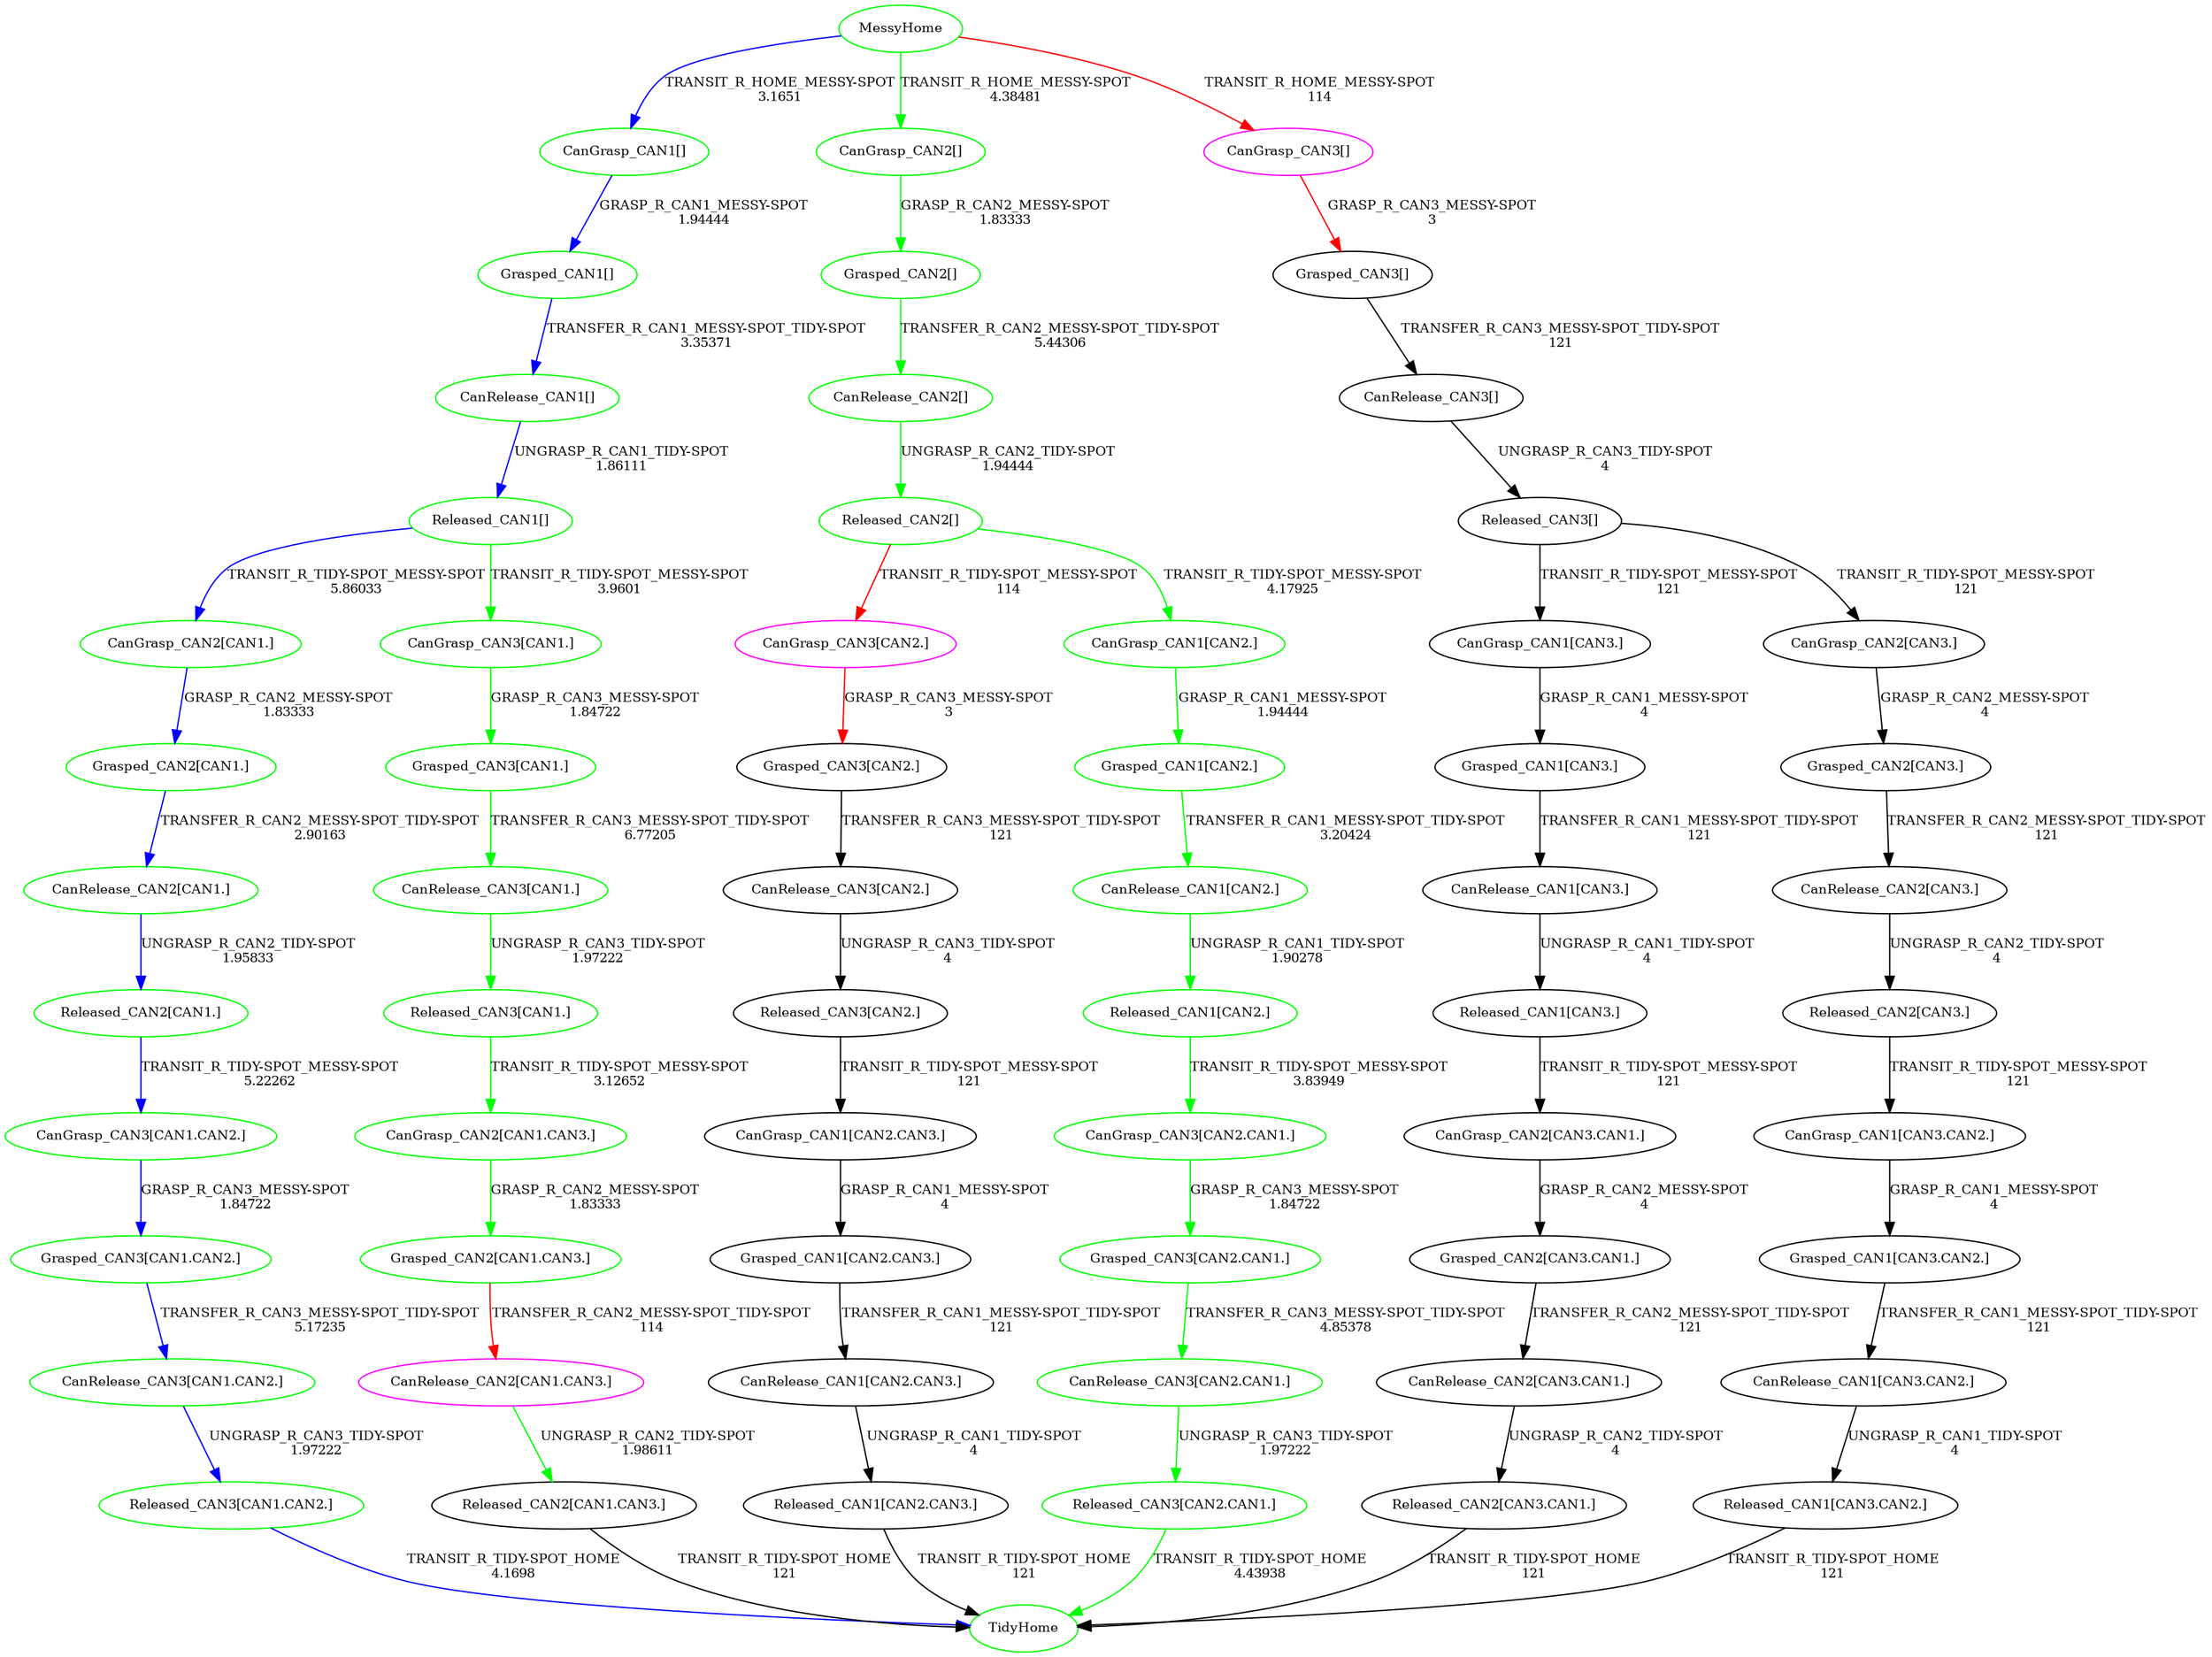 digraph G {
0[label="MessyHome",fontsize="10",color="green"];
1[label="TidyHome",fontsize="10",color="green"];
2[label="CanGrasp_CAN1[]",fontsize="10",color="green"];
3[label="Grasped_CAN1[]",fontsize="10",color="green"];
4[label="CanRelease_CAN1[]",fontsize="10",color="green"];
5[label="Released_CAN1[]",fontsize="10",color="green"];
6[label="CanGrasp_CAN2[CAN1.]",fontsize="10",color="green"];
7[label="Grasped_CAN2[CAN1.]",fontsize="10",color="green"];
8[label="CanRelease_CAN2[CAN1.]",fontsize="10",color="green"];
9[label="Released_CAN2[CAN1.]",fontsize="10",color="green"];
10[label="CanGrasp_CAN3[CAN1.CAN2.]",fontsize="10",color="green"];
11[label="Grasped_CAN3[CAN1.CAN2.]",fontsize="10",color="green"];
12[label="CanRelease_CAN3[CAN1.CAN2.]",fontsize="10",color="green"];
13[label="Released_CAN3[CAN1.CAN2.]",fontsize="10",color="green"];
14[label="CanGrasp_CAN3[CAN1.]",fontsize="10",color="green"];
15[label="Grasped_CAN3[CAN1.]",fontsize="10",color="green"];
16[label="CanRelease_CAN3[CAN1.]",fontsize="10",color="green"];
17[label="Released_CAN3[CAN1.]",fontsize="10",color="green"];
18[label="CanGrasp_CAN2[CAN1.CAN3.]",fontsize="10",color="green"];
19[label="Grasped_CAN2[CAN1.CAN3.]",fontsize="10",color="green"];
20[label="CanRelease_CAN2[CAN1.CAN3.]",fontsize="10",color="magenta"];
21[label="Released_CAN2[CAN1.CAN3.]",fontsize="10"];
22[label="CanGrasp_CAN2[]",fontsize="10",color="green"];
23[label="Grasped_CAN2[]",fontsize="10",color="green"];
24[label="CanRelease_CAN2[]",fontsize="10",color="green"];
25[label="Released_CAN2[]",fontsize="10",color="green"];
26[label="CanGrasp_CAN3[CAN2.]",fontsize="10",color="magenta"];
27[label="Grasped_CAN3[CAN2.]",fontsize="10"];
28[label="CanRelease_CAN3[CAN2.]",fontsize="10"];
29[label="Released_CAN3[CAN2.]",fontsize="10"];
30[label="CanGrasp_CAN1[CAN2.CAN3.]",fontsize="10"];
31[label="Grasped_CAN1[CAN2.CAN3.]",fontsize="10"];
32[label="CanRelease_CAN1[CAN2.CAN3.]",fontsize="10"];
33[label="Released_CAN1[CAN2.CAN3.]",fontsize="10"];
34[label="CanGrasp_CAN1[CAN2.]",fontsize="10",color="green"];
35[label="Grasped_CAN1[CAN2.]",fontsize="10",color="green"];
36[label="CanRelease_CAN1[CAN2.]",fontsize="10",color="green"];
37[label="Released_CAN1[CAN2.]",fontsize="10",color="green"];
38[label="CanGrasp_CAN3[CAN2.CAN1.]",fontsize="10",color="green"];
39[label="Grasped_CAN3[CAN2.CAN1.]",fontsize="10",color="green"];
40[label="CanRelease_CAN3[CAN2.CAN1.]",fontsize="10",color="green"];
41[label="Released_CAN3[CAN2.CAN1.]",fontsize="10",color="green"];
42[label="CanGrasp_CAN3[]",fontsize="10",color="magenta"];
43[label="Grasped_CAN3[]",fontsize="10"];
44[label="CanRelease_CAN3[]",fontsize="10"];
45[label="Released_CAN3[]",fontsize="10"];
46[label="CanGrasp_CAN1[CAN3.]",fontsize="10"];
47[label="Grasped_CAN1[CAN3.]",fontsize="10"];
48[label="CanRelease_CAN1[CAN3.]",fontsize="10"];
49[label="Released_CAN1[CAN3.]",fontsize="10"];
50[label="CanGrasp_CAN2[CAN3.CAN1.]",fontsize="10"];
51[label="Grasped_CAN2[CAN3.CAN1.]",fontsize="10"];
52[label="CanRelease_CAN2[CAN3.CAN1.]",fontsize="10"];
53[label="Released_CAN2[CAN3.CAN1.]",fontsize="10"];
54[label="CanGrasp_CAN2[CAN3.]",fontsize="10"];
55[label="Grasped_CAN2[CAN3.]",fontsize="10"];
56[label="CanRelease_CAN2[CAN3.]",fontsize="10"];
57[label="Released_CAN2[CAN3.]",fontsize="10"];
58[label="CanGrasp_CAN1[CAN3.CAN2.]",fontsize="10"];
59[label="Grasped_CAN1[CAN3.CAN2.]",fontsize="10"];
60[label="CanRelease_CAN1[CAN3.CAN2.]",fontsize="10"];
61[label="Released_CAN1[CAN3.CAN2.]",fontsize="10"];
0->2 [label="TRANSIT_R_HOME_MESSY-SPOT\n3.1651",fontsize="10",color="blue"];
2->3 [label="GRASP_R_CAN1_MESSY-SPOT\n1.94444",fontsize="10",color="blue"];
3->4 [label="TRANSFER_R_CAN1_MESSY-SPOT_TIDY-SPOT\n3.35371",fontsize="10",color="blue"];
4->5 [label="UNGRASP_R_CAN1_TIDY-SPOT\n1.86111",fontsize="10",color="blue"];
5->6 [label="TRANSIT_R_TIDY-SPOT_MESSY-SPOT\n5.86033",fontsize="10",color="blue"];
6->7 [label="GRASP_R_CAN2_MESSY-SPOT\n1.83333",fontsize="10",color="blue"];
7->8 [label="TRANSFER_R_CAN2_MESSY-SPOT_TIDY-SPOT\n2.90163",fontsize="10",color="blue"];
8->9 [label="UNGRASP_R_CAN2_TIDY-SPOT\n1.95833",fontsize="10",color="blue"];
9->10 [label="TRANSIT_R_TIDY-SPOT_MESSY-SPOT\n5.22262",fontsize="10",color="blue"];
10->11 [label="GRASP_R_CAN3_MESSY-SPOT\n1.84722",fontsize="10",color="blue"];
11->12 [label="TRANSFER_R_CAN3_MESSY-SPOT_TIDY-SPOT\n5.17235",fontsize="10",color="blue"];
12->13 [label="UNGRASP_R_CAN3_TIDY-SPOT\n1.97222",fontsize="10",color="blue"];
13->1 [label="TRANSIT_R_TIDY-SPOT_HOME\n4.1698",fontsize="10",color="blue"];
5->14 [label="TRANSIT_R_TIDY-SPOT_MESSY-SPOT\n3.9601",fontsize="10",color="green"];
14->15 [label="GRASP_R_CAN3_MESSY-SPOT\n1.84722",fontsize="10",color="green"];
15->16 [label="TRANSFER_R_CAN3_MESSY-SPOT_TIDY-SPOT\n6.77205",fontsize="10",color="green"];
16->17 [label="UNGRASP_R_CAN3_TIDY-SPOT\n1.97222",fontsize="10",color="green"];
17->18 [label="TRANSIT_R_TIDY-SPOT_MESSY-SPOT\n3.12652",fontsize="10",color="green"];
18->19 [label="GRASP_R_CAN2_MESSY-SPOT\n1.83333",fontsize="10",color="green"];
19->20 [label="TRANSFER_R_CAN2_MESSY-SPOT_TIDY-SPOT\n114",fontsize="10",color="red"];
20->21 [label="UNGRASP_R_CAN2_TIDY-SPOT\n1.98611",fontsize="10",color="green"];
21->1 [label="TRANSIT_R_TIDY-SPOT_HOME\n121",fontsize="10"];
0->22 [label="TRANSIT_R_HOME_MESSY-SPOT\n4.38481",fontsize="10",color="green"];
22->23 [label="GRASP_R_CAN2_MESSY-SPOT\n1.83333",fontsize="10",color="green"];
23->24 [label="TRANSFER_R_CAN2_MESSY-SPOT_TIDY-SPOT\n5.44306",fontsize="10",color="green"];
24->25 [label="UNGRASP_R_CAN2_TIDY-SPOT\n1.94444",fontsize="10",color="green"];
25->26 [label="TRANSIT_R_TIDY-SPOT_MESSY-SPOT\n114",fontsize="10",color="red"];
26->27 [label="GRASP_R_CAN3_MESSY-SPOT\n3",fontsize="10",color="red"];
27->28 [label="TRANSFER_R_CAN3_MESSY-SPOT_TIDY-SPOT\n121",fontsize="10"];
28->29 [label="UNGRASP_R_CAN3_TIDY-SPOT\n4",fontsize="10"];
29->30 [label="TRANSIT_R_TIDY-SPOT_MESSY-SPOT\n121",fontsize="10"];
30->31 [label="GRASP_R_CAN1_MESSY-SPOT\n4",fontsize="10"];
31->32 [label="TRANSFER_R_CAN1_MESSY-SPOT_TIDY-SPOT\n121",fontsize="10"];
32->33 [label="UNGRASP_R_CAN1_TIDY-SPOT\n4",fontsize="10"];
33->1 [label="TRANSIT_R_TIDY-SPOT_HOME\n121",fontsize="10"];
25->34 [label="TRANSIT_R_TIDY-SPOT_MESSY-SPOT\n4.17925",fontsize="10",color="green"];
34->35 [label="GRASP_R_CAN1_MESSY-SPOT\n1.94444",fontsize="10",color="green"];
35->36 [label="TRANSFER_R_CAN1_MESSY-SPOT_TIDY-SPOT\n3.20424",fontsize="10",color="green"];
36->37 [label="UNGRASP_R_CAN1_TIDY-SPOT\n1.90278",fontsize="10",color="green"];
37->38 [label="TRANSIT_R_TIDY-SPOT_MESSY-SPOT\n3.83949",fontsize="10",color="green"];
38->39 [label="GRASP_R_CAN3_MESSY-SPOT\n1.84722",fontsize="10",color="green"];
39->40 [label="TRANSFER_R_CAN3_MESSY-SPOT_TIDY-SPOT\n4.85378",fontsize="10",color="green"];
40->41 [label="UNGRASP_R_CAN3_TIDY-SPOT\n1.97222",fontsize="10",color="green"];
41->1 [label="TRANSIT_R_TIDY-SPOT_HOME\n4.43938",fontsize="10",color="green"];
0->42 [label="TRANSIT_R_HOME_MESSY-SPOT\n114",fontsize="10",color="red"];
42->43 [label="GRASP_R_CAN3_MESSY-SPOT\n3",fontsize="10",color="red"];
43->44 [label="TRANSFER_R_CAN3_MESSY-SPOT_TIDY-SPOT\n121",fontsize="10"];
44->45 [label="UNGRASP_R_CAN3_TIDY-SPOT\n4",fontsize="10"];
45->46 [label="TRANSIT_R_TIDY-SPOT_MESSY-SPOT\n121",fontsize="10"];
46->47 [label="GRASP_R_CAN1_MESSY-SPOT\n4",fontsize="10"];
47->48 [label="TRANSFER_R_CAN1_MESSY-SPOT_TIDY-SPOT\n121",fontsize="10"];
48->49 [label="UNGRASP_R_CAN1_TIDY-SPOT\n4",fontsize="10"];
49->50 [label="TRANSIT_R_TIDY-SPOT_MESSY-SPOT\n121",fontsize="10"];
50->51 [label="GRASP_R_CAN2_MESSY-SPOT\n4",fontsize="10"];
51->52 [label="TRANSFER_R_CAN2_MESSY-SPOT_TIDY-SPOT\n121",fontsize="10"];
52->53 [label="UNGRASP_R_CAN2_TIDY-SPOT\n4",fontsize="10"];
53->1 [label="TRANSIT_R_TIDY-SPOT_HOME\n121",fontsize="10"];
45->54 [label="TRANSIT_R_TIDY-SPOT_MESSY-SPOT\n121",fontsize="10"];
54->55 [label="GRASP_R_CAN2_MESSY-SPOT\n4",fontsize="10"];
55->56 [label="TRANSFER_R_CAN2_MESSY-SPOT_TIDY-SPOT\n121",fontsize="10"];
56->57 [label="UNGRASP_R_CAN2_TIDY-SPOT\n4",fontsize="10"];
57->58 [label="TRANSIT_R_TIDY-SPOT_MESSY-SPOT\n121",fontsize="10"];
58->59 [label="GRASP_R_CAN1_MESSY-SPOT\n4",fontsize="10"];
59->60 [label="TRANSFER_R_CAN1_MESSY-SPOT_TIDY-SPOT\n121",fontsize="10"];
60->61 [label="UNGRASP_R_CAN1_TIDY-SPOT\n4",fontsize="10"];
61->1 [label="TRANSIT_R_TIDY-SPOT_HOME\n121",fontsize="10"];
}

